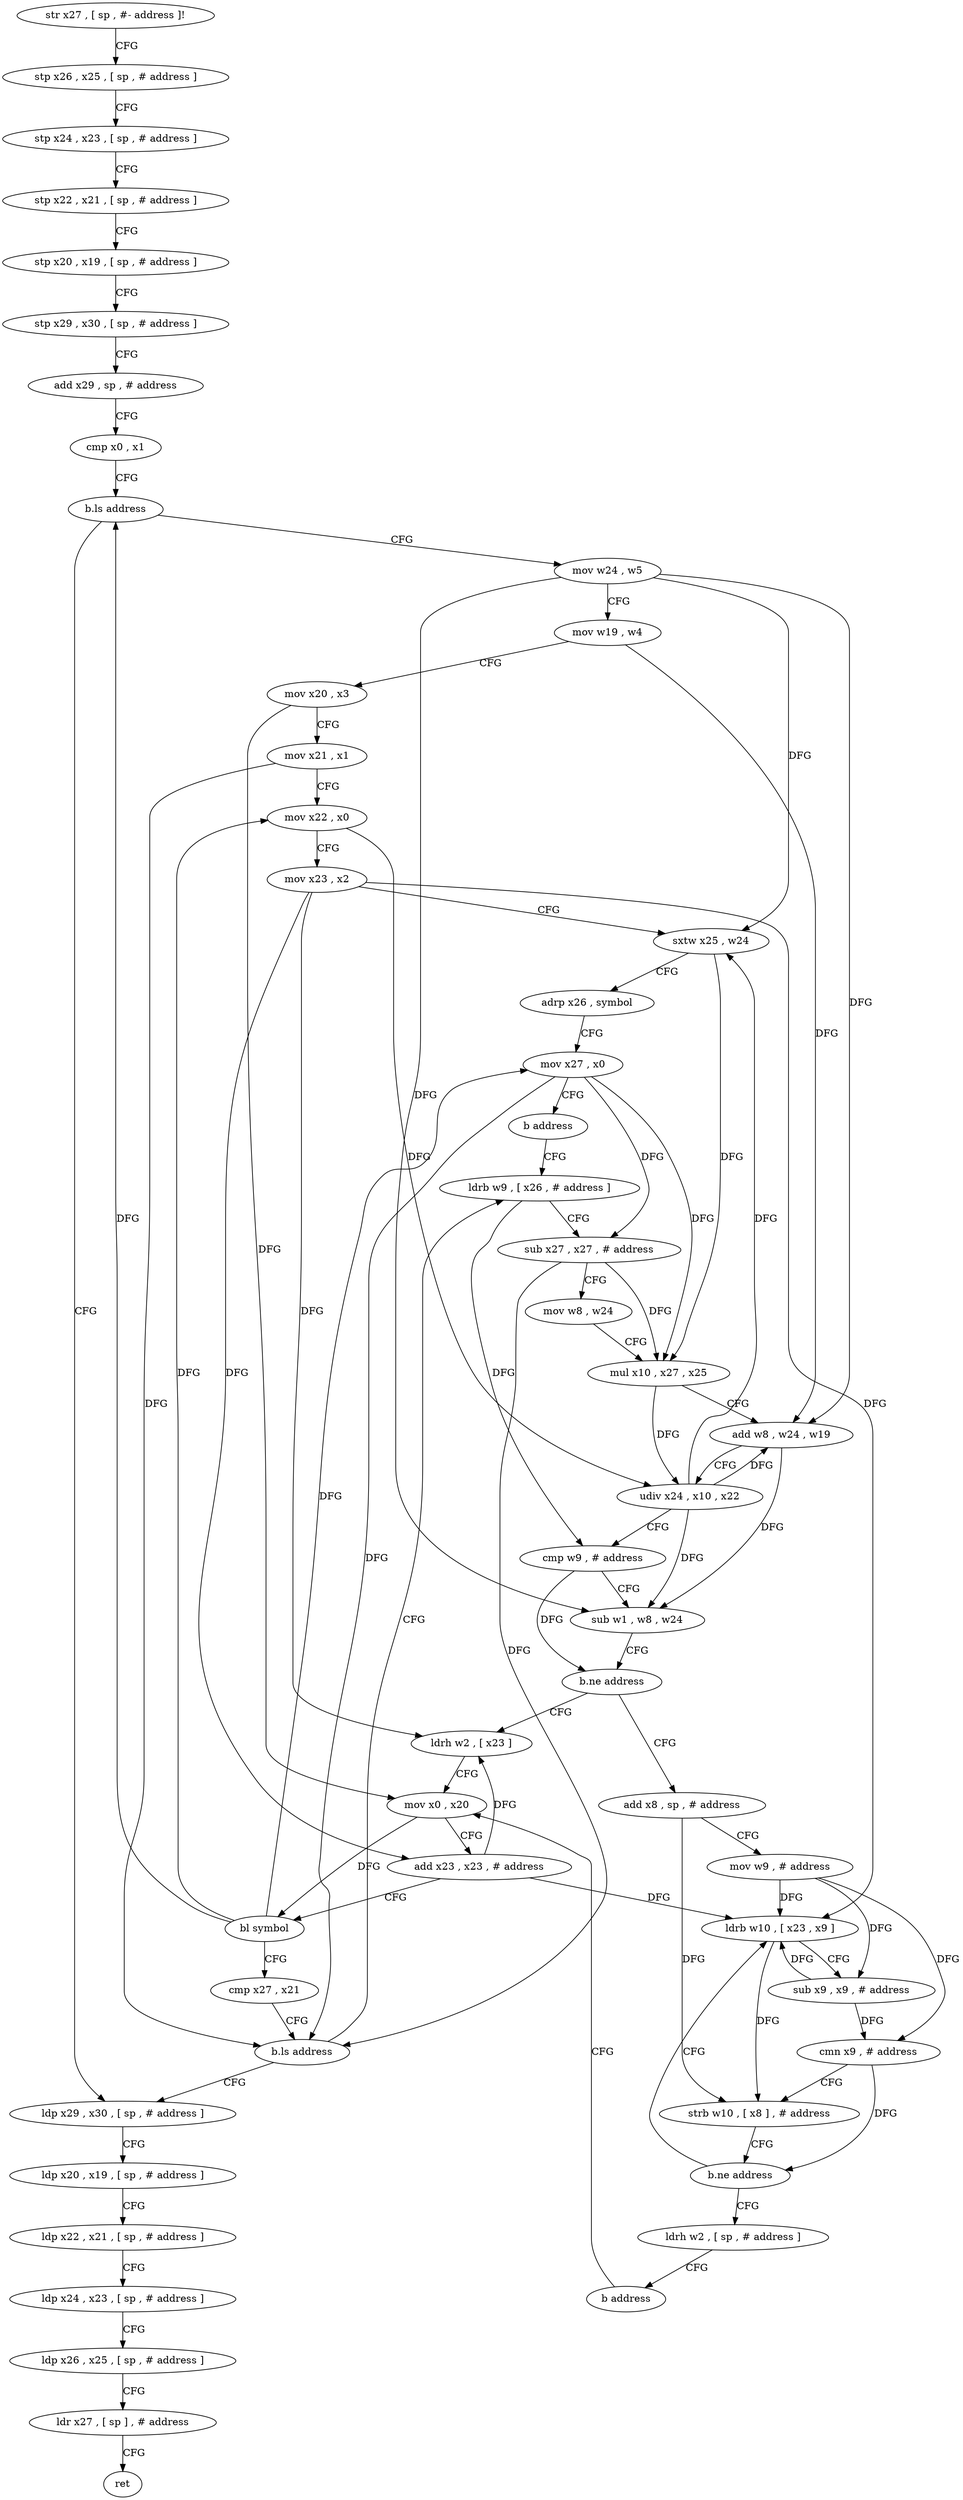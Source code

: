 digraph "func" {
"4209436" [label = "str x27 , [ sp , #- address ]!" ]
"4209440" [label = "stp x26 , x25 , [ sp , # address ]" ]
"4209444" [label = "stp x24 , x23 , [ sp , # address ]" ]
"4209448" [label = "stp x22 , x21 , [ sp , # address ]" ]
"4209452" [label = "stp x20 , x19 , [ sp , # address ]" ]
"4209456" [label = "stp x29 , x30 , [ sp , # address ]" ]
"4209460" [label = "add x29 , sp , # address" ]
"4209464" [label = "cmp x0 , x1" ]
"4209468" [label = "b.ls address" ]
"4209608" [label = "ldp x29 , x30 , [ sp , # address ]" ]
"4209472" [label = "mov w24 , w5" ]
"4209612" [label = "ldp x20 , x19 , [ sp , # address ]" ]
"4209616" [label = "ldp x22 , x21 , [ sp , # address ]" ]
"4209620" [label = "ldp x24 , x23 , [ sp , # address ]" ]
"4209624" [label = "ldp x26 , x25 , [ sp , # address ]" ]
"4209628" [label = "ldr x27 , [ sp ] , # address" ]
"4209632" [label = "ret" ]
"4209476" [label = "mov w19 , w4" ]
"4209480" [label = "mov x20 , x3" ]
"4209484" [label = "mov x21 , x1" ]
"4209488" [label = "mov x22 , x0" ]
"4209492" [label = "mov x23 , x2" ]
"4209496" [label = "sxtw x25 , w24" ]
"4209500" [label = "adrp x26 , symbol" ]
"4209504" [label = "mov x27 , x0" ]
"4209508" [label = "b address" ]
"4209536" [label = "ldrb w9 , [ x26 , # address ]" ]
"4209540" [label = "sub x27 , x27 , # address" ]
"4209544" [label = "mov w8 , w24" ]
"4209548" [label = "mul x10 , x27 , x25" ]
"4209552" [label = "add w8 , w24 , w19" ]
"4209556" [label = "udiv x24 , x10 , x22" ]
"4209560" [label = "cmp w9 , # address" ]
"4209564" [label = "sub w1 , w8 , w24" ]
"4209568" [label = "b.ne address" ]
"4209512" [label = "ldrh w2 , [ x23 ]" ]
"4209572" [label = "add x8 , sp , # address" ]
"4209516" [label = "mov x0 , x20" ]
"4209576" [label = "mov w9 , # address" ]
"4209580" [label = "ldrb w10 , [ x23 , x9 ]" ]
"4209584" [label = "sub x9 , x9 , # address" ]
"4209588" [label = "cmn x9 , # address" ]
"4209592" [label = "strb w10 , [ x8 ] , # address" ]
"4209596" [label = "b.ne address" ]
"4209600" [label = "ldrh w2 , [ sp , # address ]" ]
"4209604" [label = "b address" ]
"4209520" [label = "add x23 , x23 , # address" ]
"4209524" [label = "bl symbol" ]
"4209528" [label = "cmp x27 , x21" ]
"4209532" [label = "b.ls address" ]
"4209436" -> "4209440" [ label = "CFG" ]
"4209440" -> "4209444" [ label = "CFG" ]
"4209444" -> "4209448" [ label = "CFG" ]
"4209448" -> "4209452" [ label = "CFG" ]
"4209452" -> "4209456" [ label = "CFG" ]
"4209456" -> "4209460" [ label = "CFG" ]
"4209460" -> "4209464" [ label = "CFG" ]
"4209464" -> "4209468" [ label = "CFG" ]
"4209468" -> "4209608" [ label = "CFG" ]
"4209468" -> "4209472" [ label = "CFG" ]
"4209608" -> "4209612" [ label = "CFG" ]
"4209472" -> "4209476" [ label = "CFG" ]
"4209472" -> "4209496" [ label = "DFG" ]
"4209472" -> "4209552" [ label = "DFG" ]
"4209472" -> "4209564" [ label = "DFG" ]
"4209612" -> "4209616" [ label = "CFG" ]
"4209616" -> "4209620" [ label = "CFG" ]
"4209620" -> "4209624" [ label = "CFG" ]
"4209624" -> "4209628" [ label = "CFG" ]
"4209628" -> "4209632" [ label = "CFG" ]
"4209476" -> "4209480" [ label = "CFG" ]
"4209476" -> "4209552" [ label = "DFG" ]
"4209480" -> "4209484" [ label = "CFG" ]
"4209480" -> "4209516" [ label = "DFG" ]
"4209484" -> "4209488" [ label = "CFG" ]
"4209484" -> "4209532" [ label = "DFG" ]
"4209488" -> "4209492" [ label = "CFG" ]
"4209488" -> "4209556" [ label = "DFG" ]
"4209492" -> "4209496" [ label = "CFG" ]
"4209492" -> "4209512" [ label = "DFG" ]
"4209492" -> "4209520" [ label = "DFG" ]
"4209492" -> "4209580" [ label = "DFG" ]
"4209496" -> "4209500" [ label = "CFG" ]
"4209496" -> "4209548" [ label = "DFG" ]
"4209500" -> "4209504" [ label = "CFG" ]
"4209504" -> "4209508" [ label = "CFG" ]
"4209504" -> "4209540" [ label = "DFG" ]
"4209504" -> "4209548" [ label = "DFG" ]
"4209504" -> "4209532" [ label = "DFG" ]
"4209508" -> "4209536" [ label = "CFG" ]
"4209536" -> "4209540" [ label = "CFG" ]
"4209536" -> "4209560" [ label = "DFG" ]
"4209540" -> "4209544" [ label = "CFG" ]
"4209540" -> "4209548" [ label = "DFG" ]
"4209540" -> "4209532" [ label = "DFG" ]
"4209544" -> "4209548" [ label = "CFG" ]
"4209548" -> "4209552" [ label = "CFG" ]
"4209548" -> "4209556" [ label = "DFG" ]
"4209552" -> "4209556" [ label = "CFG" ]
"4209552" -> "4209564" [ label = "DFG" ]
"4209556" -> "4209560" [ label = "CFG" ]
"4209556" -> "4209496" [ label = "DFG" ]
"4209556" -> "4209552" [ label = "DFG" ]
"4209556" -> "4209564" [ label = "DFG" ]
"4209560" -> "4209564" [ label = "CFG" ]
"4209560" -> "4209568" [ label = "DFG" ]
"4209564" -> "4209568" [ label = "CFG" ]
"4209568" -> "4209512" [ label = "CFG" ]
"4209568" -> "4209572" [ label = "CFG" ]
"4209512" -> "4209516" [ label = "CFG" ]
"4209572" -> "4209576" [ label = "CFG" ]
"4209572" -> "4209592" [ label = "DFG" ]
"4209516" -> "4209520" [ label = "CFG" ]
"4209516" -> "4209524" [ label = "DFG" ]
"4209576" -> "4209580" [ label = "DFG" ]
"4209576" -> "4209584" [ label = "DFG" ]
"4209576" -> "4209588" [ label = "DFG" ]
"4209580" -> "4209584" [ label = "CFG" ]
"4209580" -> "4209592" [ label = "DFG" ]
"4209584" -> "4209588" [ label = "DFG" ]
"4209584" -> "4209580" [ label = "DFG" ]
"4209588" -> "4209592" [ label = "CFG" ]
"4209588" -> "4209596" [ label = "DFG" ]
"4209592" -> "4209596" [ label = "CFG" ]
"4209596" -> "4209580" [ label = "CFG" ]
"4209596" -> "4209600" [ label = "CFG" ]
"4209600" -> "4209604" [ label = "CFG" ]
"4209604" -> "4209516" [ label = "CFG" ]
"4209520" -> "4209524" [ label = "CFG" ]
"4209520" -> "4209512" [ label = "DFG" ]
"4209520" -> "4209580" [ label = "DFG" ]
"4209524" -> "4209528" [ label = "CFG" ]
"4209524" -> "4209488" [ label = "DFG" ]
"4209524" -> "4209504" [ label = "DFG" ]
"4209524" -> "4209468" [ label = "DFG" ]
"4209528" -> "4209532" [ label = "CFG" ]
"4209532" -> "4209608" [ label = "CFG" ]
"4209532" -> "4209536" [ label = "CFG" ]
}
